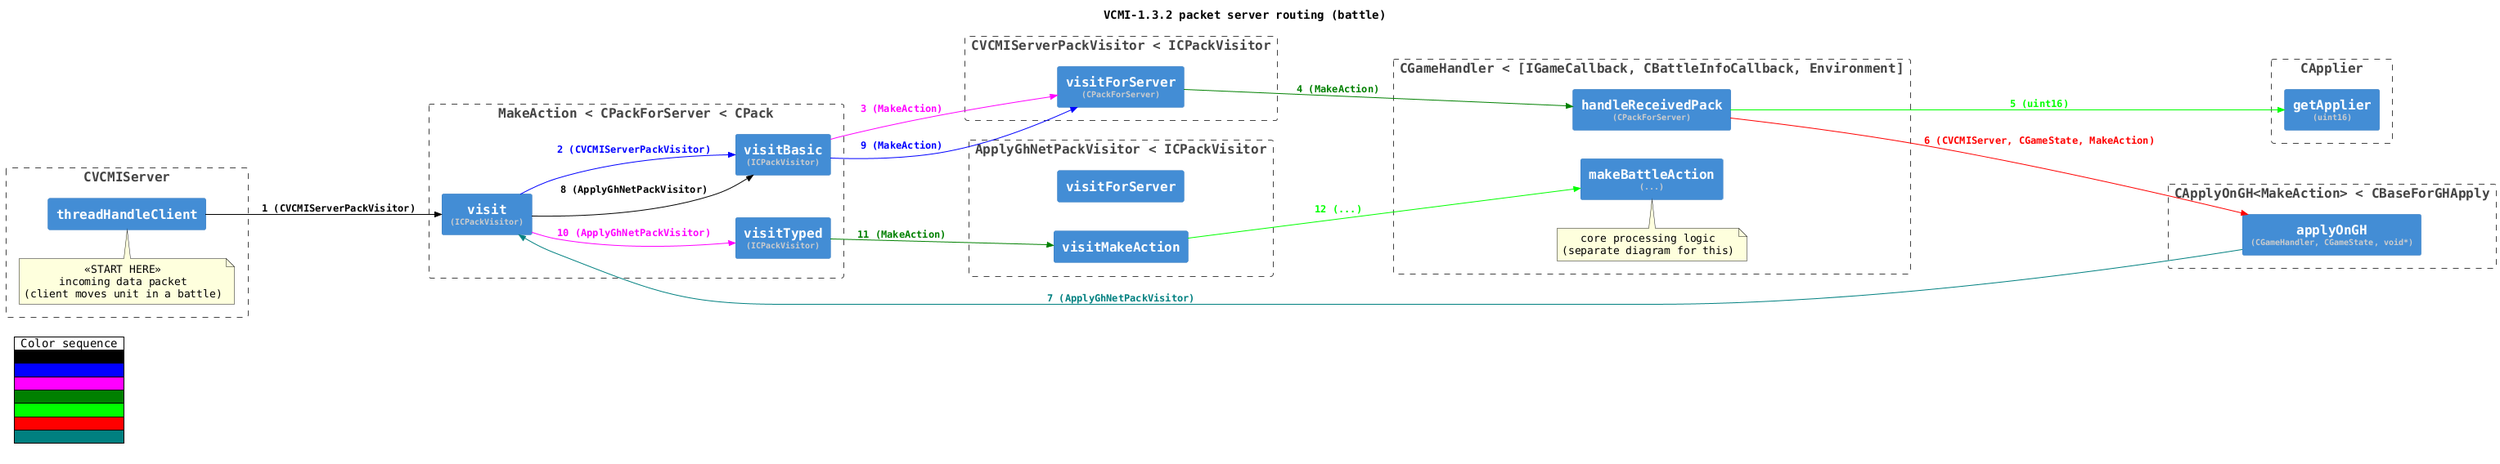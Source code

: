 @startuml "vcmi-1.32-routing-server-battle-c4"

!include <C4/C4_Container>

HIDE_STEREOTYPE()
LAYOUT_LEFT_RIGHT()
skinparam DefaultFontName monospaced

title "VCMI-1.3.2 packet server routing (battle)"

<style>
note {
  MaximumWidth 500
}
</style>

!$nbsp = "<U+00A0>"

' black
!$c1 = "#000000"
' blue
!$c2 = "#0000FF"
' fuchsia
!$c3 = "#FF00FF"
' green
!$c4 = "#008000"
' lime
!$c5 = "#00FF00"
' red
!$c6 = "#FF0000"
' teal
!$c7 = "#008080"

!function $replace($txt, $search, $repl)
  !$replaced = ""
  !while %strpos($txt, $search) >= 0
    !$position = %strpos($txt, $search)
    !$replaced = $replaced + %substr($txt, 0, $position) + $repl
    !$txt = %substr($txt, $position + %strlen($search))
  !endwhile
  !return $replaced + $txt
!endfunction

' avoids super long note lines in the diagram
!function $str($txt)
  !return $replace($txt, "\n", %newline())
!endfunction


!function $cm($class, $method) return "<font size=8 color=CCC>"+$class+"</font>"+"\n"+$method
!function $fn($method, $args) return $method+"\n<font size=8 color=CCC>("+$replace($args, " ", $nbsp)+")</font>"

!function $ctag()
  !if %not(%variable_exists("$c"))
    !%set_variable_value("$c", 0)
  !elseif (%get_variable_value("$c") >= 7)
    !%set_variable_value("$c", 0)
  !endif

  !%set_variable_value("$c", %get_variable_value("$c") + 1)

  !return "c"+%get_variable_value("$c")
!endfunction

!function $inc()
  !if %not(%variable_exists("$i"))
    !%set_variable_value("$i", 0)
  !endif

  !%set_variable_value("$i", %get_variable_value("$i") + 1)

  !return %get_variable_value("$i")
!endfunction

!function $call($args) return $replace($inc() + " (" + $args + ")", " ", $nbsp)


AddRelTag("c1", $textColor=$c1, $lineColor=$c1)
AddRelTag("c2", $textColor=$c2, $lineColor=$c2)
AddRelTag("c3", $textColor=$c3, $lineColor=$c3)
AddRelTag("c4", $textColor=$c4, $lineColor=$c4)
AddRelTag("c5", $textColor=$c5, $lineColor=$c5)
AddRelTag("c6", $textColor=$c6, $lineColor=$c6)
AddRelTag("c7", $textColor=$c7, $lineColor=$c7)

''''''''''''''''''''''''''''''''''''''''''''''''''''''''''''''''''''''''''''''''
''''''''''''''''''''''''''''''''''''''''''''''''''''''''''''''''''''''''''''''''
''''''''''''''''''''''''''''''''''''''''''''''''''''''''''''''''''''''''''''''''
''' CLASSES
''''''''''''''''''''''''''''''''''''''''''''''''''''''''''''''''''''''''''''''''
''''''''''''''''''''''''''''''''''''''''''''''''''''''''''''''''''''''''''''''''
''''''''''''''''''''''''''''''''''''''''''''''''''''''''''''''''''''''''''''''''

Boundary(CVCMIServer, "CVCMIServer") {
  Container(CVCMIServer_threadHandleClient, "threadHandleClient")
  note top of CVCMIServer_threadHandleClient
<<START HERE>>
incoming data packet
(client moves unit in a battle)
  end note
}

Boundary(MakeAction, "MakeAction < CPackForServer < CPack") {
  Container(MakeAction_visit, $fn("visit", "ICPackVisitor"))
  Container(MakeAction_visitBasic, $fn("visitBasic", "ICPackVisitor"))
  Container(MakeAction_visitTyped, $fn("visitTyped", "ICPackVisitor"))
}

Boundary(CVCMIServerPackVisitor, "CVCMIServerPackVisitor < ICPackVisitor") {
  Container(CVCMIServerPackVisitor_visitForServer, $fn("visitForServer", "CPackForServer"))
}

Boundary(CGameHandler, "CGameHandler < [IGameCallback, CBattleInfoCallback, Environment]") {
  Container(CGameHandler_handleReceivedPack, $fn("handleReceivedPack", "CPackForServer"))
  Container(CGameHandler_makeBattleAction, $fn("makeBattleAction", "..."))

  note top of CGameHandler_makeBattleAction
    core processing logic
    (separate diagram for this)
  end note
}

Boundary(CApplier, "CApplier") {
  Container(CApplier_getApplier, $fn("getApplier", "uint16"))
}

Boundary(CApplyOnGH, "CApplyOnGH<MakeAction> < CBaseForGHApply") {
  Container(CApplyOnGH_applyOnGH, $fn("applyOnGH", "CGameHandler, CGameState, void*"))
}

Boundary(ApplyGhNetPackVisitor, "ApplyGhNetPackVisitor < ICPackVisitor") {
  Container(ApplyGhNetPackVisitor_visitForServer, "visitForServer")
  Container(ApplyGhNetPackVisitor_visitMakeAction, "visitMakeAction")
}

''''''''''''''''''''''''''''''''''''''''''''''''''''''''''''''''''''''''''''''''
''''''''''''''''''''''''''''''''''''''''''''''''''''''''''''''''''''''''''''''''
''''''''''''''''''''''''''''''''''''''''''''''''''''''''''''''''''''''''''''''''
''' CALLS
''''''''''''''''''''''''''''''''''''''''''''''''''''''''''''''''''''''''''''''''
''''''''''''''''''''''''''''''''''''''''''''''''''''''''''''''''''''''''''''''''
''''''''''''''''''''''''''''''''''''''''''''''''''''''''''''''''''''''''''''''''
''''''''''''''''''''''''''''''''''''''''''''''''''''''''''''''''''''''

Rel(CVCMIServer_threadHandleClient, MakeAction_visit, $call("CVCMIServerPackVisitor"), $tags="$ctag()")
Rel(MakeAction_visit, MakeAction_visitBasic, $call("CVCMIServerPackVisitor"), $tags="$ctag()")
Rel(MakeAction_visitBasic, CVCMIServerPackVisitor_visitForServer, $call("MakeAction"), $tags="$ctag()")
Rel(CVCMIServerPackVisitor_visitForServer, CGameHandler_handleReceivedPack, $call("MakeAction"), $tags="$ctag()")
Rel(CGameHandler_handleReceivedPack, CApplier_getApplier, $call("uint16"), $tags="$ctag()")
Rel(CGameHandler_handleReceivedPack, CApplyOnGH_applyOnGH, $call("CVCMIServer, CGameState, MakeAction"), $tags="$ctag()")
Rel(CApplyOnGH_applyOnGH, MakeAction_visit, $call("ApplyGhNetPackVisitor"), $tags="$ctag()")
Rel(MakeAction_visit, MakeAction_visitBasic, $call("ApplyGhNetPackVisitor"), $tags="$ctag()")
Rel(MakeAction_visitBasic, CVCMIServerPackVisitor_visitForServer, $call("MakeAction"), $tags="$ctag()")
Rel(MakeAction_visit, MakeAction_visitTyped, $call("ApplyGhNetPackVisitor"), $tags="$ctag()")
Rel(MakeAction_visitTyped, ApplyGhNetPackVisitor_visitMakeAction, $call("MakeAction"), $tags="$ctag()")
Rel(ApplyGhNetPackVisitor_visitMakeAction, CGameHandler_makeBattleAction, $call("..."), $tags="$ctag()")

skinparam legend {
  FontColor Black
  BackgroundColor White
  ' does not work for some reason
  BorderColor White
  BorderThickness 0
}

legend bottom left
  | Color sequence |
  | <$c1> |
  | <$c2> |
  | <$c3> |
  | <$c4> |
  | <$c5> |
  | <$c6> |
  | <$c7> |
endlegend

@enduml
